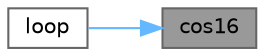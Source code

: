 digraph "cos16"
{
 // LATEX_PDF_SIZE
  bgcolor="transparent";
  edge [fontname=Helvetica,fontsize=10,labelfontname=Helvetica,labelfontsize=10];
  node [fontname=Helvetica,fontsize=10,shape=box,height=0.2,width=0.4];
  rankdir="RL";
  Node1 [id="Node000001",label="cos16",height=0.2,width=0.4,color="gray40", fillcolor="grey60", style="filled", fontcolor="black",tooltip="Fast 16-bit approximation of cos(x)."];
  Node1 -> Node2 [id="edge1_Node000001_Node000002",dir="back",color="steelblue1",style="solid",tooltip=" "];
  Node2 [id="Node000002",label="loop",height=0.2,width=0.4,color="grey40", fillcolor="white", style="filled",URL="$d1/de4/_x_y_matrix_8ino.html#afe461d27b9c48d5921c00d521181f12f",tooltip=" "];
}
